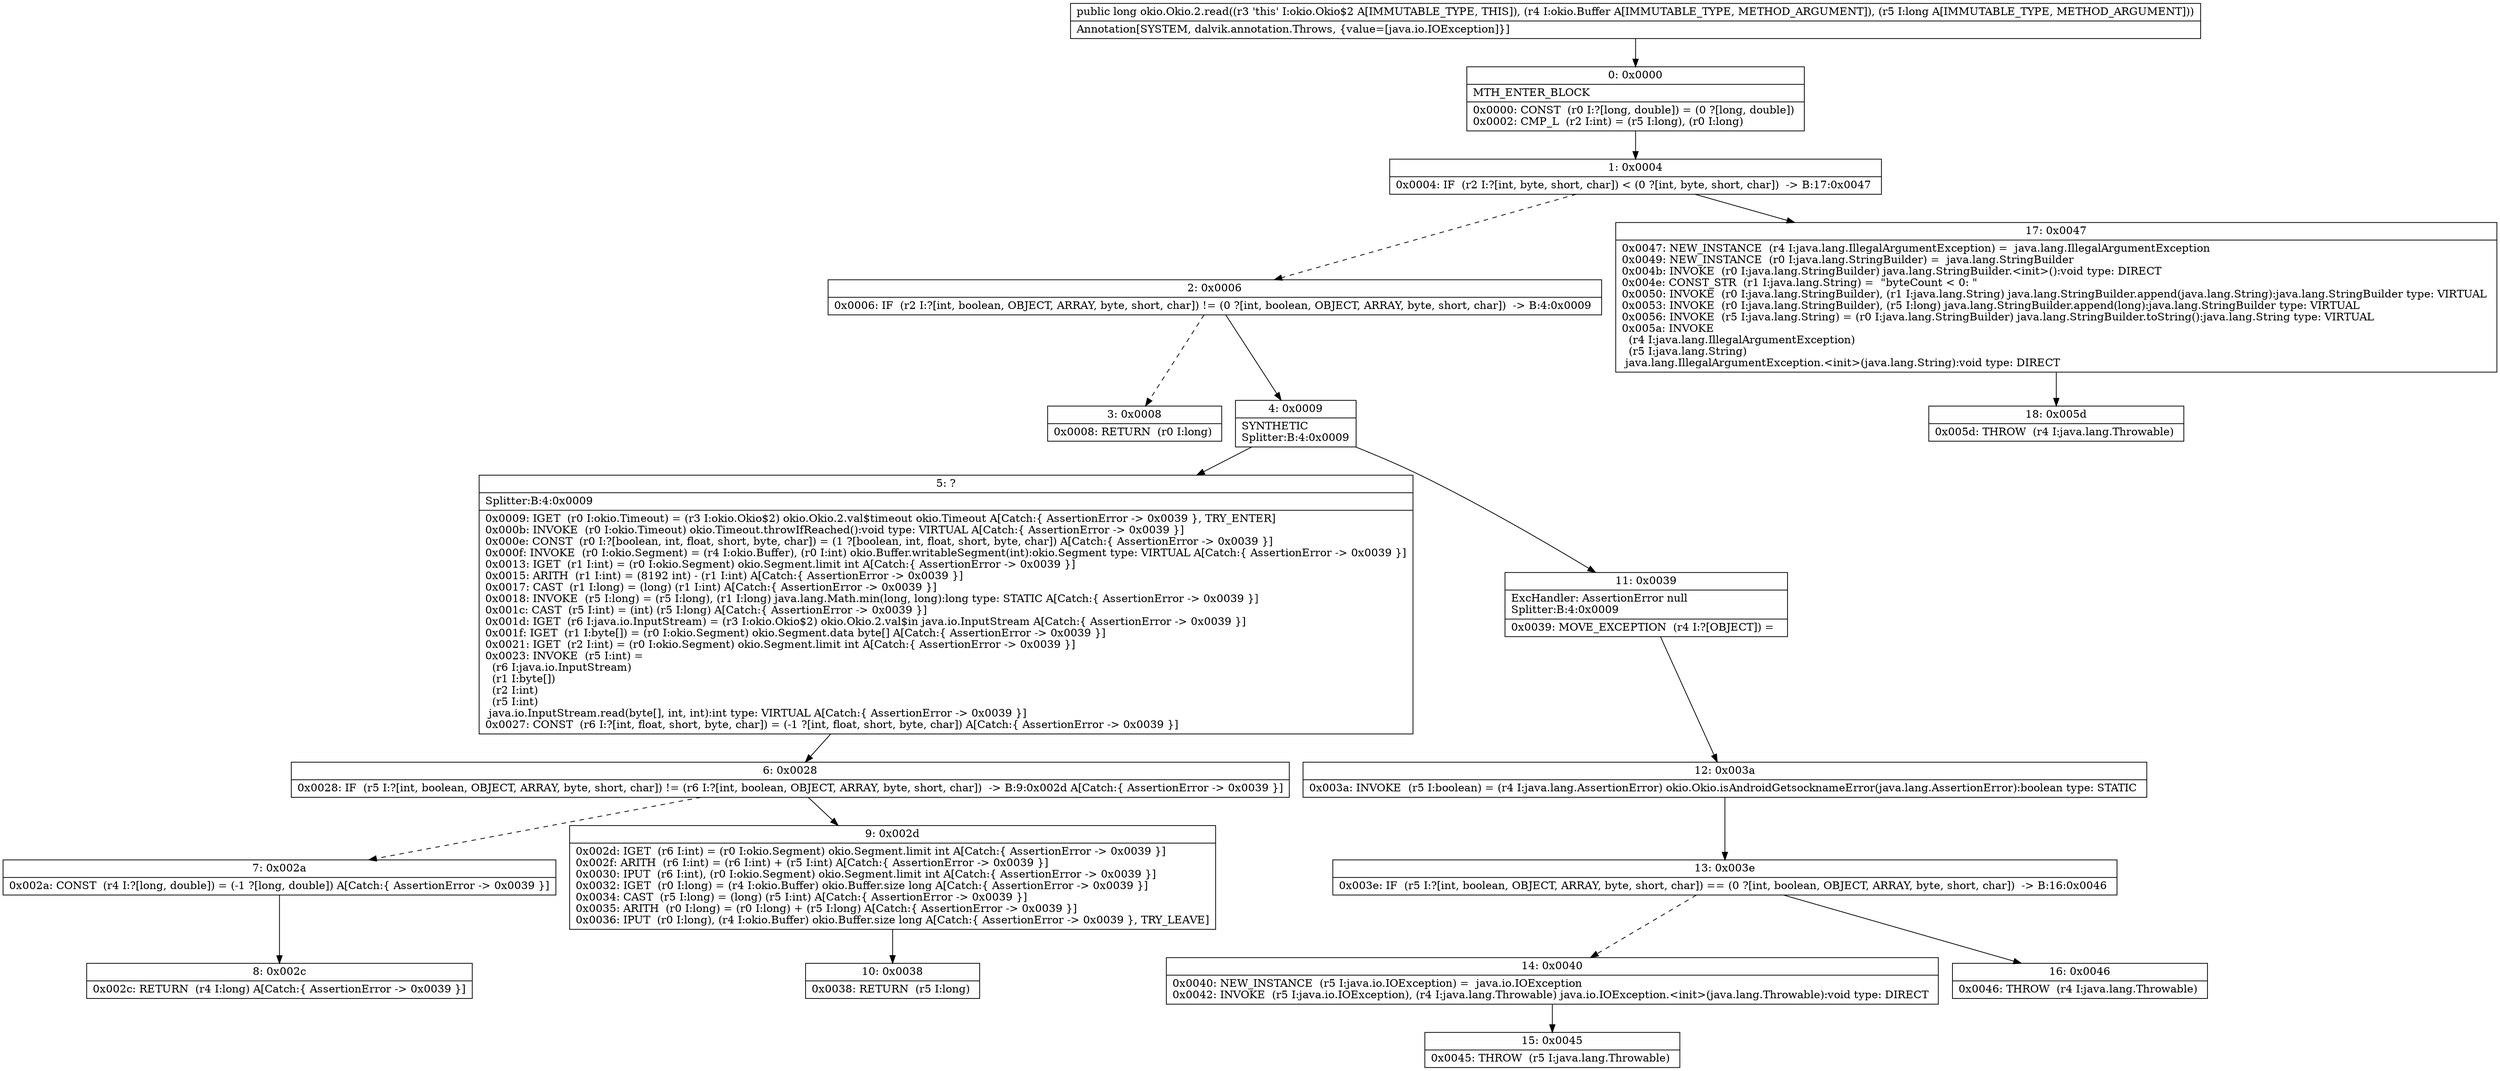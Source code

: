 digraph "CFG forokio.Okio.2.read(Lokio\/Buffer;J)J" {
Node_0 [shape=record,label="{0\:\ 0x0000|MTH_ENTER_BLOCK\l|0x0000: CONST  (r0 I:?[long, double]) = (0 ?[long, double]) \l0x0002: CMP_L  (r2 I:int) = (r5 I:long), (r0 I:long) \l}"];
Node_1 [shape=record,label="{1\:\ 0x0004|0x0004: IF  (r2 I:?[int, byte, short, char]) \< (0 ?[int, byte, short, char])  \-\> B:17:0x0047 \l}"];
Node_2 [shape=record,label="{2\:\ 0x0006|0x0006: IF  (r2 I:?[int, boolean, OBJECT, ARRAY, byte, short, char]) != (0 ?[int, boolean, OBJECT, ARRAY, byte, short, char])  \-\> B:4:0x0009 \l}"];
Node_3 [shape=record,label="{3\:\ 0x0008|0x0008: RETURN  (r0 I:long) \l}"];
Node_4 [shape=record,label="{4\:\ 0x0009|SYNTHETIC\lSplitter:B:4:0x0009\l}"];
Node_5 [shape=record,label="{5\:\ ?|Splitter:B:4:0x0009\l|0x0009: IGET  (r0 I:okio.Timeout) = (r3 I:okio.Okio$2) okio.Okio.2.val$timeout okio.Timeout A[Catch:\{ AssertionError \-\> 0x0039 \}, TRY_ENTER]\l0x000b: INVOKE  (r0 I:okio.Timeout) okio.Timeout.throwIfReached():void type: VIRTUAL A[Catch:\{ AssertionError \-\> 0x0039 \}]\l0x000e: CONST  (r0 I:?[boolean, int, float, short, byte, char]) = (1 ?[boolean, int, float, short, byte, char]) A[Catch:\{ AssertionError \-\> 0x0039 \}]\l0x000f: INVOKE  (r0 I:okio.Segment) = (r4 I:okio.Buffer), (r0 I:int) okio.Buffer.writableSegment(int):okio.Segment type: VIRTUAL A[Catch:\{ AssertionError \-\> 0x0039 \}]\l0x0013: IGET  (r1 I:int) = (r0 I:okio.Segment) okio.Segment.limit int A[Catch:\{ AssertionError \-\> 0x0039 \}]\l0x0015: ARITH  (r1 I:int) = (8192 int) \- (r1 I:int) A[Catch:\{ AssertionError \-\> 0x0039 \}]\l0x0017: CAST  (r1 I:long) = (long) (r1 I:int) A[Catch:\{ AssertionError \-\> 0x0039 \}]\l0x0018: INVOKE  (r5 I:long) = (r5 I:long), (r1 I:long) java.lang.Math.min(long, long):long type: STATIC A[Catch:\{ AssertionError \-\> 0x0039 \}]\l0x001c: CAST  (r5 I:int) = (int) (r5 I:long) A[Catch:\{ AssertionError \-\> 0x0039 \}]\l0x001d: IGET  (r6 I:java.io.InputStream) = (r3 I:okio.Okio$2) okio.Okio.2.val$in java.io.InputStream A[Catch:\{ AssertionError \-\> 0x0039 \}]\l0x001f: IGET  (r1 I:byte[]) = (r0 I:okio.Segment) okio.Segment.data byte[] A[Catch:\{ AssertionError \-\> 0x0039 \}]\l0x0021: IGET  (r2 I:int) = (r0 I:okio.Segment) okio.Segment.limit int A[Catch:\{ AssertionError \-\> 0x0039 \}]\l0x0023: INVOKE  (r5 I:int) = \l  (r6 I:java.io.InputStream)\l  (r1 I:byte[])\l  (r2 I:int)\l  (r5 I:int)\l java.io.InputStream.read(byte[], int, int):int type: VIRTUAL A[Catch:\{ AssertionError \-\> 0x0039 \}]\l0x0027: CONST  (r6 I:?[int, float, short, byte, char]) = (\-1 ?[int, float, short, byte, char]) A[Catch:\{ AssertionError \-\> 0x0039 \}]\l}"];
Node_6 [shape=record,label="{6\:\ 0x0028|0x0028: IF  (r5 I:?[int, boolean, OBJECT, ARRAY, byte, short, char]) != (r6 I:?[int, boolean, OBJECT, ARRAY, byte, short, char])  \-\> B:9:0x002d A[Catch:\{ AssertionError \-\> 0x0039 \}]\l}"];
Node_7 [shape=record,label="{7\:\ 0x002a|0x002a: CONST  (r4 I:?[long, double]) = (\-1 ?[long, double]) A[Catch:\{ AssertionError \-\> 0x0039 \}]\l}"];
Node_8 [shape=record,label="{8\:\ 0x002c|0x002c: RETURN  (r4 I:long) A[Catch:\{ AssertionError \-\> 0x0039 \}]\l}"];
Node_9 [shape=record,label="{9\:\ 0x002d|0x002d: IGET  (r6 I:int) = (r0 I:okio.Segment) okio.Segment.limit int A[Catch:\{ AssertionError \-\> 0x0039 \}]\l0x002f: ARITH  (r6 I:int) = (r6 I:int) + (r5 I:int) A[Catch:\{ AssertionError \-\> 0x0039 \}]\l0x0030: IPUT  (r6 I:int), (r0 I:okio.Segment) okio.Segment.limit int A[Catch:\{ AssertionError \-\> 0x0039 \}]\l0x0032: IGET  (r0 I:long) = (r4 I:okio.Buffer) okio.Buffer.size long A[Catch:\{ AssertionError \-\> 0x0039 \}]\l0x0034: CAST  (r5 I:long) = (long) (r5 I:int) A[Catch:\{ AssertionError \-\> 0x0039 \}]\l0x0035: ARITH  (r0 I:long) = (r0 I:long) + (r5 I:long) A[Catch:\{ AssertionError \-\> 0x0039 \}]\l0x0036: IPUT  (r0 I:long), (r4 I:okio.Buffer) okio.Buffer.size long A[Catch:\{ AssertionError \-\> 0x0039 \}, TRY_LEAVE]\l}"];
Node_10 [shape=record,label="{10\:\ 0x0038|0x0038: RETURN  (r5 I:long) \l}"];
Node_11 [shape=record,label="{11\:\ 0x0039|ExcHandler: AssertionError null\lSplitter:B:4:0x0009\l|0x0039: MOVE_EXCEPTION  (r4 I:?[OBJECT]) =  \l}"];
Node_12 [shape=record,label="{12\:\ 0x003a|0x003a: INVOKE  (r5 I:boolean) = (r4 I:java.lang.AssertionError) okio.Okio.isAndroidGetsocknameError(java.lang.AssertionError):boolean type: STATIC \l}"];
Node_13 [shape=record,label="{13\:\ 0x003e|0x003e: IF  (r5 I:?[int, boolean, OBJECT, ARRAY, byte, short, char]) == (0 ?[int, boolean, OBJECT, ARRAY, byte, short, char])  \-\> B:16:0x0046 \l}"];
Node_14 [shape=record,label="{14\:\ 0x0040|0x0040: NEW_INSTANCE  (r5 I:java.io.IOException) =  java.io.IOException \l0x0042: INVOKE  (r5 I:java.io.IOException), (r4 I:java.lang.Throwable) java.io.IOException.\<init\>(java.lang.Throwable):void type: DIRECT \l}"];
Node_15 [shape=record,label="{15\:\ 0x0045|0x0045: THROW  (r5 I:java.lang.Throwable) \l}"];
Node_16 [shape=record,label="{16\:\ 0x0046|0x0046: THROW  (r4 I:java.lang.Throwable) \l}"];
Node_17 [shape=record,label="{17\:\ 0x0047|0x0047: NEW_INSTANCE  (r4 I:java.lang.IllegalArgumentException) =  java.lang.IllegalArgumentException \l0x0049: NEW_INSTANCE  (r0 I:java.lang.StringBuilder) =  java.lang.StringBuilder \l0x004b: INVOKE  (r0 I:java.lang.StringBuilder) java.lang.StringBuilder.\<init\>():void type: DIRECT \l0x004e: CONST_STR  (r1 I:java.lang.String) =  \"byteCount \< 0: \" \l0x0050: INVOKE  (r0 I:java.lang.StringBuilder), (r1 I:java.lang.String) java.lang.StringBuilder.append(java.lang.String):java.lang.StringBuilder type: VIRTUAL \l0x0053: INVOKE  (r0 I:java.lang.StringBuilder), (r5 I:long) java.lang.StringBuilder.append(long):java.lang.StringBuilder type: VIRTUAL \l0x0056: INVOKE  (r5 I:java.lang.String) = (r0 I:java.lang.StringBuilder) java.lang.StringBuilder.toString():java.lang.String type: VIRTUAL \l0x005a: INVOKE  \l  (r4 I:java.lang.IllegalArgumentException)\l  (r5 I:java.lang.String)\l java.lang.IllegalArgumentException.\<init\>(java.lang.String):void type: DIRECT \l}"];
Node_18 [shape=record,label="{18\:\ 0x005d|0x005d: THROW  (r4 I:java.lang.Throwable) \l}"];
MethodNode[shape=record,label="{public long okio.Okio.2.read((r3 'this' I:okio.Okio$2 A[IMMUTABLE_TYPE, THIS]), (r4 I:okio.Buffer A[IMMUTABLE_TYPE, METHOD_ARGUMENT]), (r5 I:long A[IMMUTABLE_TYPE, METHOD_ARGUMENT]))  | Annotation[SYSTEM, dalvik.annotation.Throws, \{value=[java.io.IOException]\}]\l}"];
MethodNode -> Node_0;
Node_0 -> Node_1;
Node_1 -> Node_2[style=dashed];
Node_1 -> Node_17;
Node_2 -> Node_3[style=dashed];
Node_2 -> Node_4;
Node_4 -> Node_5;
Node_4 -> Node_11;
Node_5 -> Node_6;
Node_6 -> Node_7[style=dashed];
Node_6 -> Node_9;
Node_7 -> Node_8;
Node_9 -> Node_10;
Node_11 -> Node_12;
Node_12 -> Node_13;
Node_13 -> Node_14[style=dashed];
Node_13 -> Node_16;
Node_14 -> Node_15;
Node_17 -> Node_18;
}


